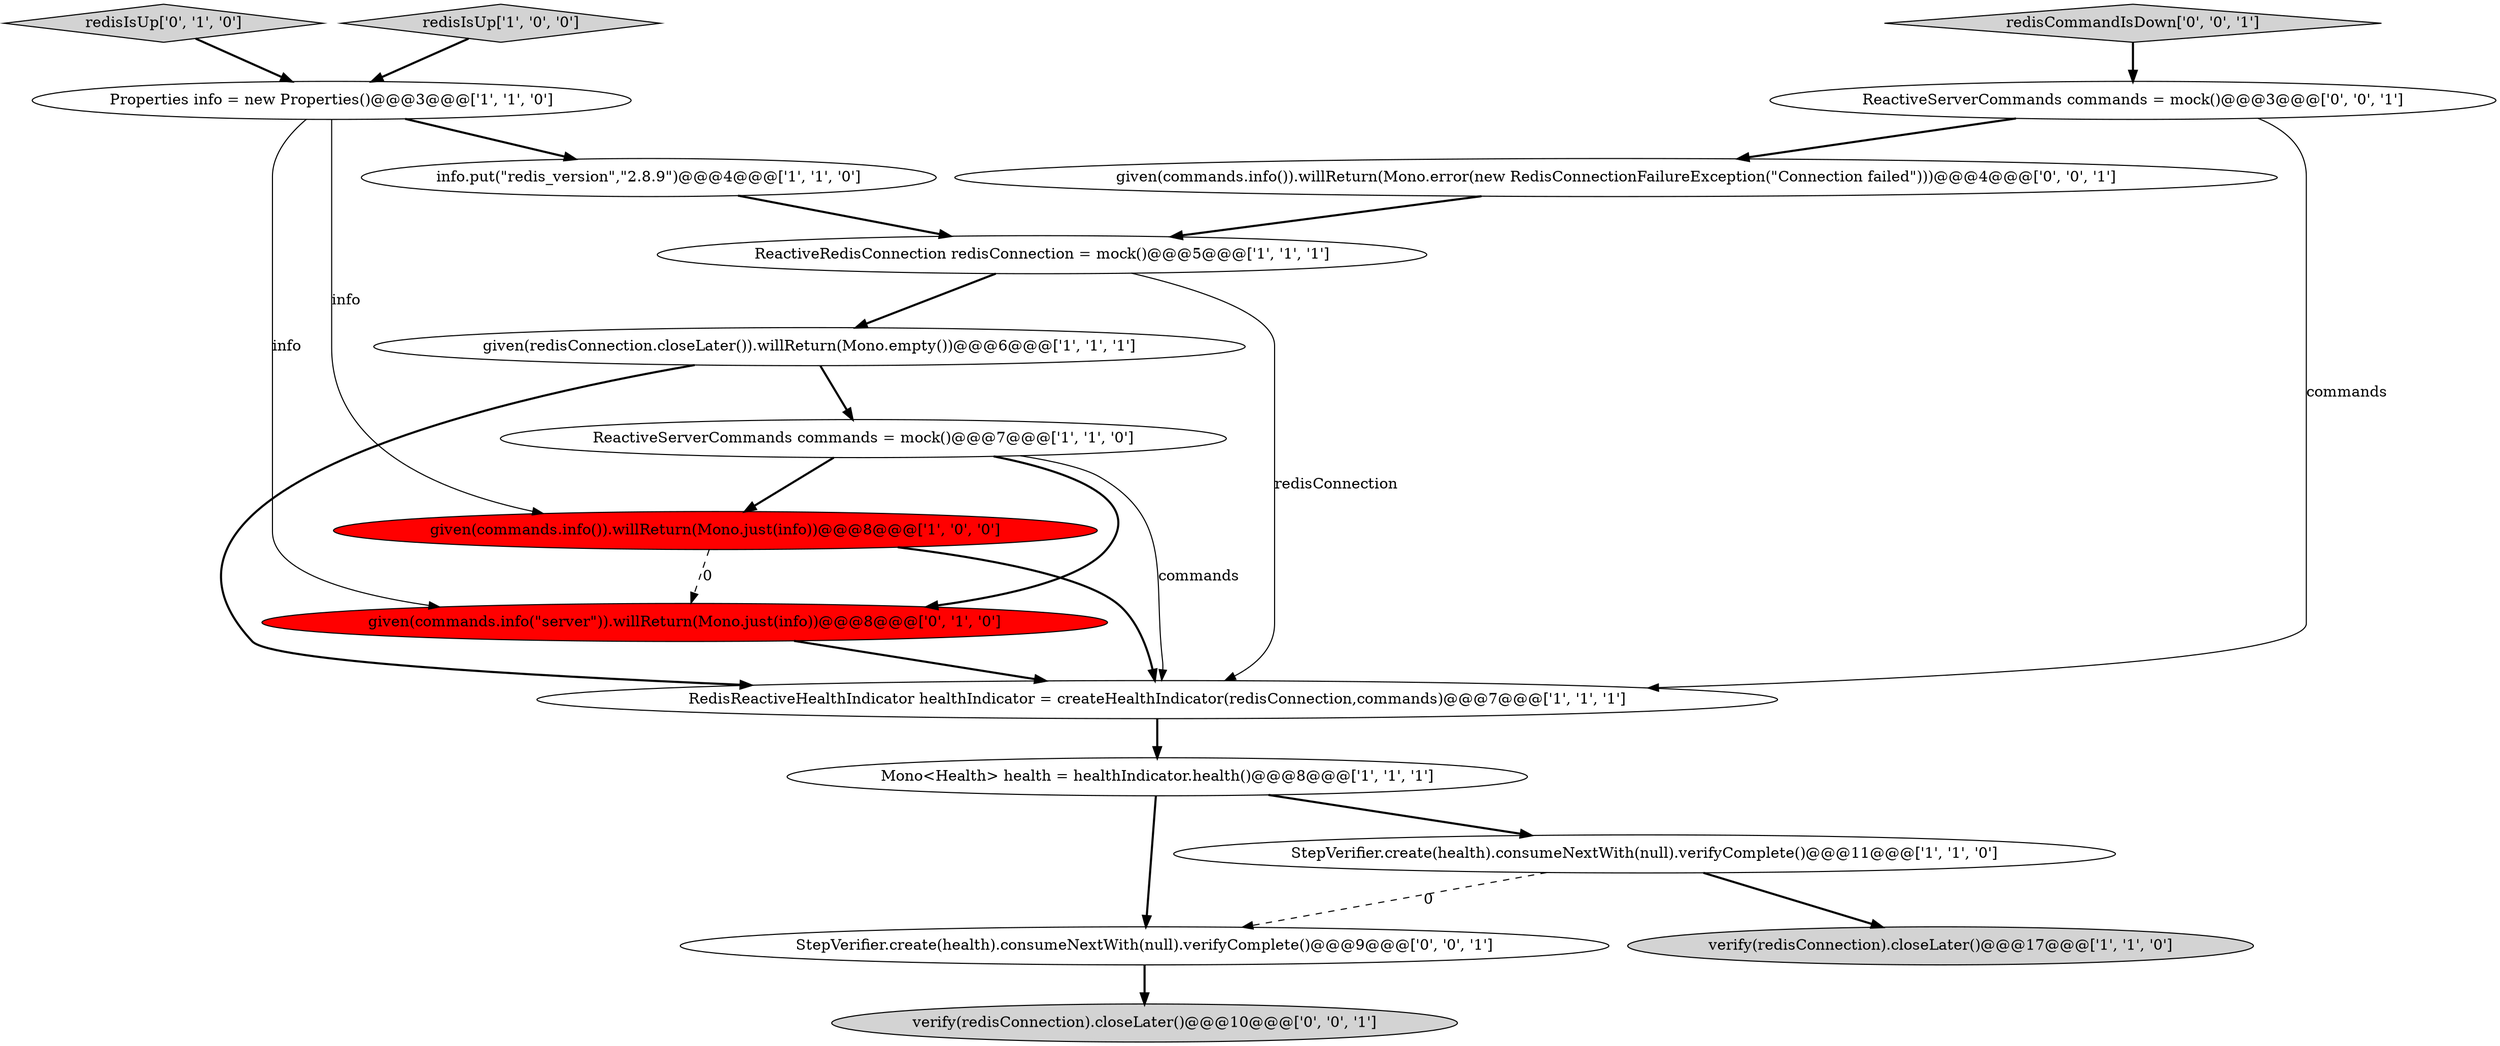 digraph {
5 [style = filled, label = "info.put(\"redis_version\",\"2.8.9\")@@@4@@@['1', '1', '0']", fillcolor = white, shape = ellipse image = "AAA0AAABBB1BBB"];
9 [style = filled, label = "Mono<Health> health = healthIndicator.health()@@@8@@@['1', '1', '1']", fillcolor = white, shape = ellipse image = "AAA0AAABBB1BBB"];
11 [style = filled, label = "given(commands.info(\"server\")).willReturn(Mono.just(info))@@@8@@@['0', '1', '0']", fillcolor = red, shape = ellipse image = "AAA1AAABBB2BBB"];
14 [style = filled, label = "given(commands.info()).willReturn(Mono.error(new RedisConnectionFailureException(\"Connection failed\")))@@@4@@@['0', '0', '1']", fillcolor = white, shape = ellipse image = "AAA0AAABBB3BBB"];
10 [style = filled, label = "verify(redisConnection).closeLater()@@@17@@@['1', '1', '0']", fillcolor = lightgray, shape = ellipse image = "AAA0AAABBB1BBB"];
16 [style = filled, label = "ReactiveServerCommands commands = mock()@@@3@@@['0', '0', '1']", fillcolor = white, shape = ellipse image = "AAA0AAABBB3BBB"];
2 [style = filled, label = "Properties info = new Properties()@@@3@@@['1', '1', '0']", fillcolor = white, shape = ellipse image = "AAA0AAABBB1BBB"];
6 [style = filled, label = "ReactiveServerCommands commands = mock()@@@7@@@['1', '1', '0']", fillcolor = white, shape = ellipse image = "AAA0AAABBB1BBB"];
1 [style = filled, label = "given(redisConnection.closeLater()).willReturn(Mono.empty())@@@6@@@['1', '1', '1']", fillcolor = white, shape = ellipse image = "AAA0AAABBB1BBB"];
7 [style = filled, label = "RedisReactiveHealthIndicator healthIndicator = createHealthIndicator(redisConnection,commands)@@@7@@@['1', '1', '1']", fillcolor = white, shape = ellipse image = "AAA0AAABBB1BBB"];
4 [style = filled, label = "redisIsUp['1', '0', '0']", fillcolor = lightgray, shape = diamond image = "AAA0AAABBB1BBB"];
15 [style = filled, label = "StepVerifier.create(health).consumeNextWith(null).verifyComplete()@@@9@@@['0', '0', '1']", fillcolor = white, shape = ellipse image = "AAA0AAABBB3BBB"];
0 [style = filled, label = "StepVerifier.create(health).consumeNextWith(null).verifyComplete()@@@11@@@['1', '1', '0']", fillcolor = white, shape = ellipse image = "AAA0AAABBB1BBB"];
12 [style = filled, label = "redisIsUp['0', '1', '0']", fillcolor = lightgray, shape = diamond image = "AAA0AAABBB2BBB"];
13 [style = filled, label = "verify(redisConnection).closeLater()@@@10@@@['0', '0', '1']", fillcolor = lightgray, shape = ellipse image = "AAA0AAABBB3BBB"];
17 [style = filled, label = "redisCommandIsDown['0', '0', '1']", fillcolor = lightgray, shape = diamond image = "AAA0AAABBB3BBB"];
3 [style = filled, label = "given(commands.info()).willReturn(Mono.just(info))@@@8@@@['1', '0', '0']", fillcolor = red, shape = ellipse image = "AAA1AAABBB1BBB"];
8 [style = filled, label = "ReactiveRedisConnection redisConnection = mock()@@@5@@@['1', '1', '1']", fillcolor = white, shape = ellipse image = "AAA0AAABBB1BBB"];
6->3 [style = bold, label=""];
5->8 [style = bold, label=""];
15->13 [style = bold, label=""];
2->5 [style = bold, label=""];
9->0 [style = bold, label=""];
0->15 [style = dashed, label="0"];
16->7 [style = solid, label="commands"];
4->2 [style = bold, label=""];
2->3 [style = solid, label="info"];
1->7 [style = bold, label=""];
2->11 [style = solid, label="info"];
7->9 [style = bold, label=""];
8->1 [style = bold, label=""];
12->2 [style = bold, label=""];
0->10 [style = bold, label=""];
1->6 [style = bold, label=""];
3->7 [style = bold, label=""];
9->15 [style = bold, label=""];
6->11 [style = bold, label=""];
16->14 [style = bold, label=""];
14->8 [style = bold, label=""];
3->11 [style = dashed, label="0"];
6->7 [style = solid, label="commands"];
11->7 [style = bold, label=""];
17->16 [style = bold, label=""];
8->7 [style = solid, label="redisConnection"];
}
